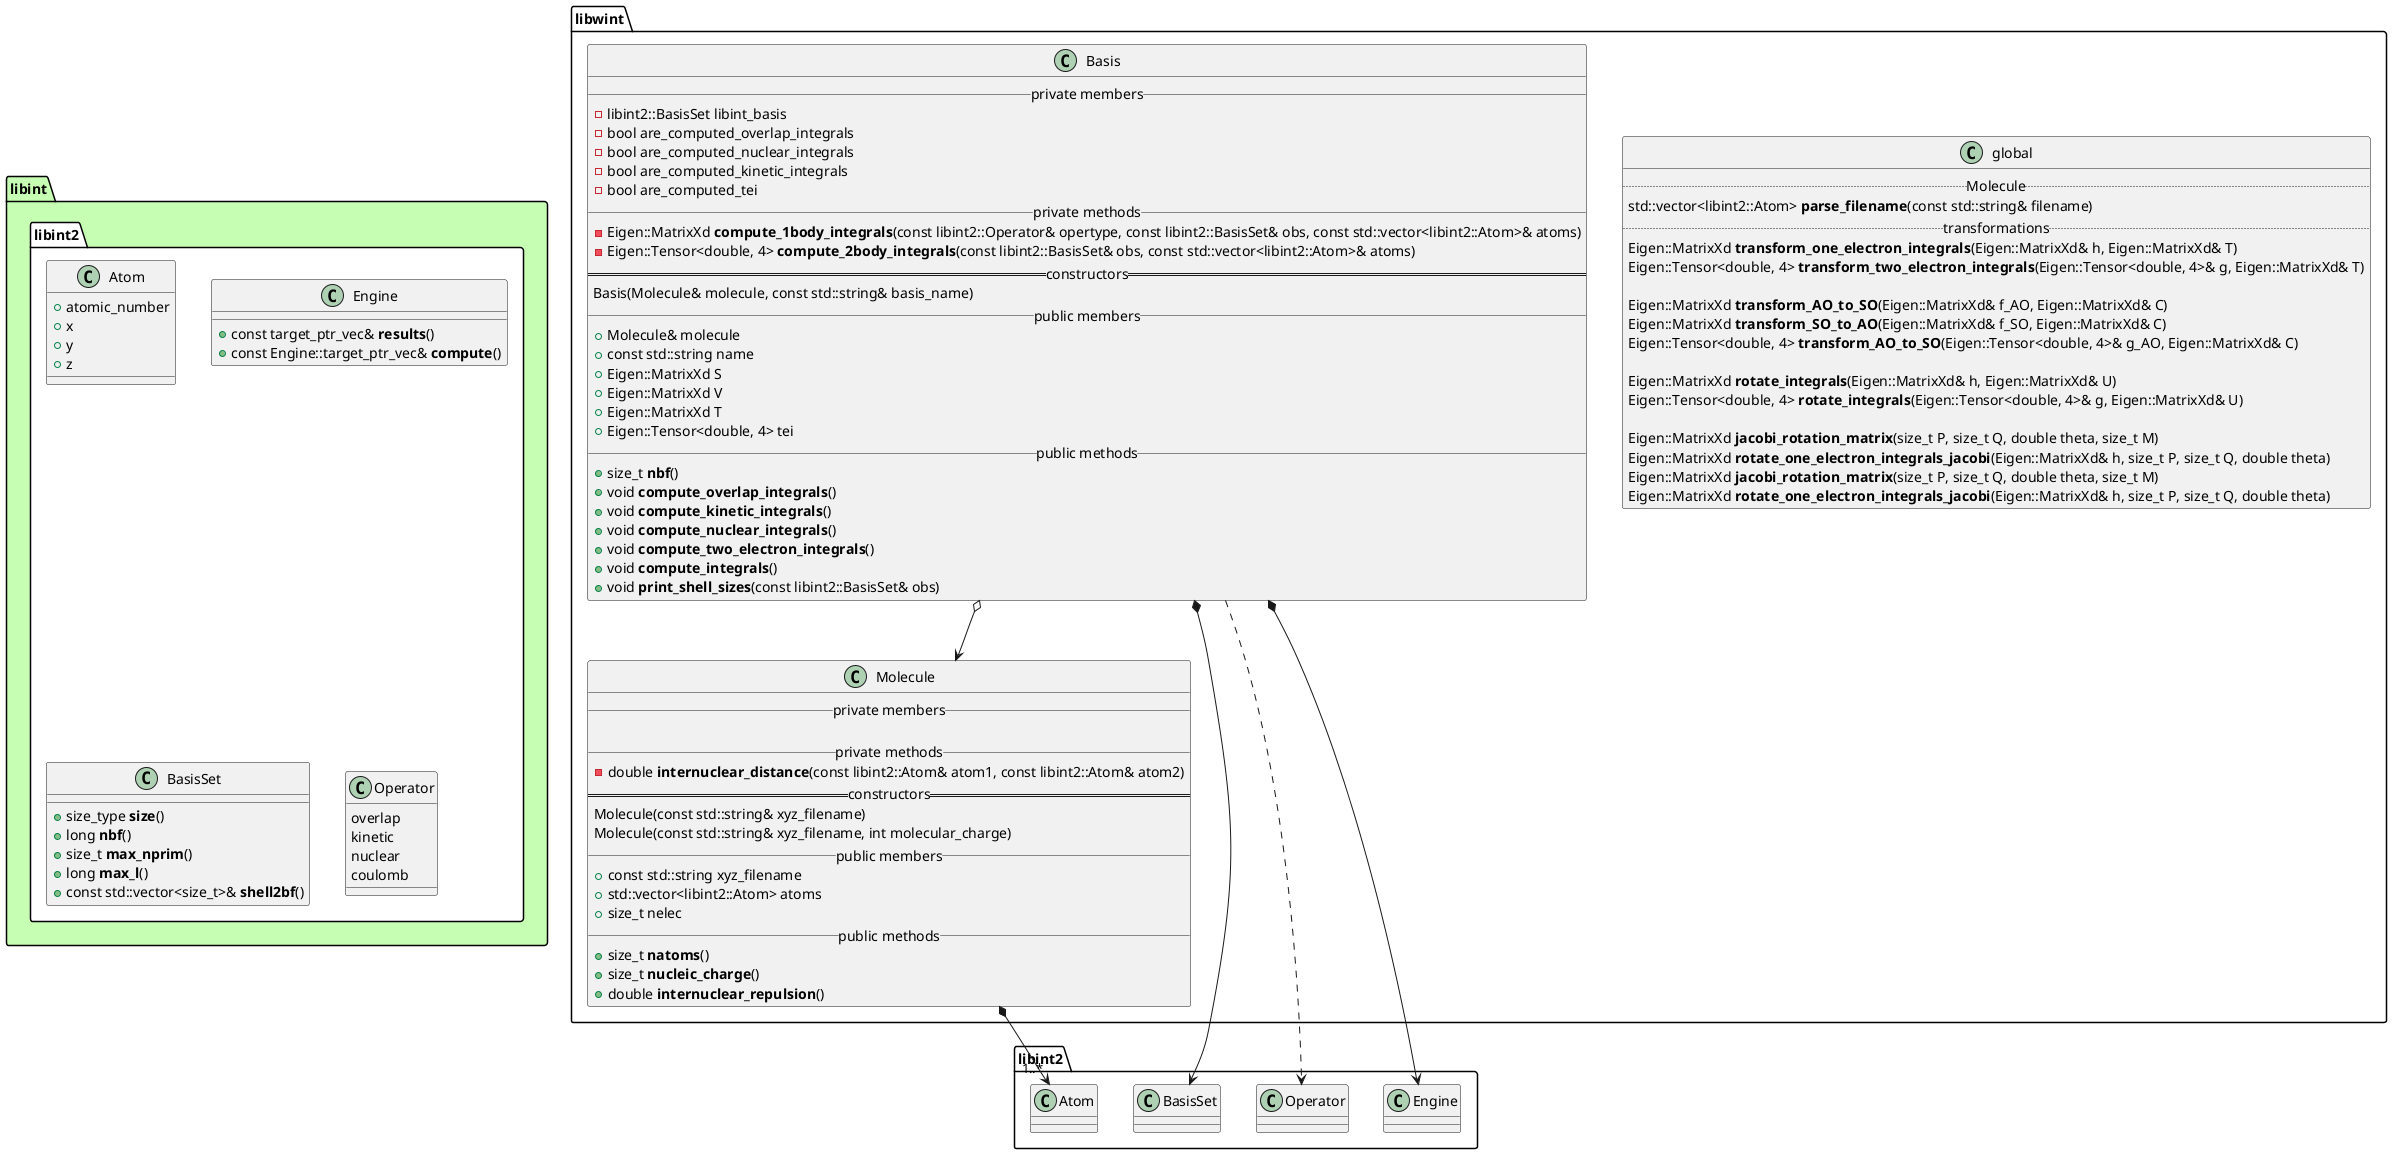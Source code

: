 @startuml



package libint #c6ffb3 {
    namespace libint2 #ffffff {
        class Atom {
            + atomic_number
            + x
            + y
            + z
        }

        class Engine {
            + const target_ptr_vec& **results**()
            + const Engine::target_ptr_vec& **compute**()
        }

        class BasisSet {
            + size_type **size**()
            + long **nbf**()
            + size_t **max_nprim**()
            + long **max_l**()
            + const std::vector<size_t>& **shell2bf**()
        }

        class Operator {
            overlap
            kinetic
            nuclear
            coulomb
        }
    }
}




namespace libwint #ffffff {
    class global {
        .. Molecule ..
            std::vector<libint2::Atom> **parse_filename**(const std::string& filename)
        .. transformations ..
            Eigen::MatrixXd **transform_one_electron_integrals**(Eigen::MatrixXd& h, Eigen::MatrixXd& T)
            Eigen::Tensor<double, 4> **transform_two_electron_integrals**(Eigen::Tensor<double, 4>& g, Eigen::MatrixXd& T)

            Eigen::MatrixXd **transform_AO_to_SO**(Eigen::MatrixXd& f_AO, Eigen::MatrixXd& C)
            Eigen::MatrixXd **transform_SO_to_AO**(Eigen::MatrixXd& f_SO, Eigen::MatrixXd& C)
            Eigen::Tensor<double, 4> **transform_AO_to_SO**(Eigen::Tensor<double, 4>& g_AO, Eigen::MatrixXd& C)

            Eigen::MatrixXd **rotate_integrals**(Eigen::MatrixXd& h, Eigen::MatrixXd& U)
            Eigen::Tensor<double, 4> **rotate_integrals**(Eigen::Tensor<double, 4>& g, Eigen::MatrixXd& U)

            Eigen::MatrixXd **jacobi_rotation_matrix**(size_t P, size_t Q, double theta, size_t M)
            Eigen::MatrixXd **rotate_one_electron_integrals_jacobi**(Eigen::MatrixXd& h, size_t P, size_t Q, double theta)
            Eigen::MatrixXd **jacobi_rotation_matrix**(size_t P, size_t Q, double theta, size_t M)
            Eigen::MatrixXd **rotate_one_electron_integrals_jacobi**(Eigen::MatrixXd& h, size_t P, size_t Q, double theta)
    }

    class Basis {
        __ private members __
            - libint2::BasisSet libint_basis
            - bool are_computed_overlap_integrals
            - bool are_computed_nuclear_integrals
            - bool are_computed_kinetic_integrals
            - bool are_computed_tei
        __ private methods __
           - Eigen::MatrixXd **compute_1body_integrals**(const libint2::Operator& opertype, const libint2::BasisSet& obs, const std::vector<libint2::Atom>& atoms)
           - Eigen::Tensor<double, 4> **compute_2body_integrals**(const libint2::BasisSet& obs, const std::vector<libint2::Atom>& atoms)
        == constructors ==
            Basis(Molecule& molecule, const std::string& basis_name)
        __ public members __
            + Molecule& molecule
            + const std::string name
            + Eigen::MatrixXd S
            + Eigen::MatrixXd V
            + Eigen::MatrixXd T
            + Eigen::Tensor<double, 4> tei
        __ public methods __
            + size_t **nbf**()
            + void **compute_overlap_integrals**()
            + void **compute_kinetic_integrals**()
            + void **compute_nuclear_integrals**()
            + void **compute_two_electron_integrals**()
            + void **compute_integrals**()
            + void **print_shell_sizes**(const libint2::BasisSet& obs)
    }


    class Molecule {
        __ private members __
            
        __ private methods __
            - double **internuclear_distance**(const libint2::Atom& atom1, const libint2::Atom& atom2)
        == constructors ==
            Molecule(const std::string& xyz_filename)
            Molecule(const std::string& xyz_filename, int molecular_charge)
        __ public members __
            +const std::string xyz_filename
            +std::vector<libint2::Atom> atoms
            +size_t nelec
        __ public methods __
            +size_t **natoms**()
            +size_t **nucleic_charge**()
            +double **internuclear_repulsion**()
    }

}



libwint.Basis o--> libwint.Molecule
libwint.Basis *--> libint2.BasisSet
libwint.Basis ..> libint2.Operator
libwint.Basis *--> libint2.Engine

libwint.Molecule *--> "1..*" libint2.Atom







@enduml